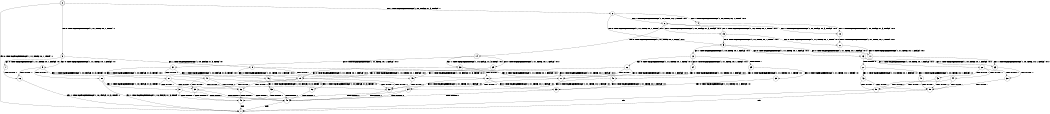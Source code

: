 digraph BCG {
size = "7, 10.5";
center = TRUE;
node [shape = circle];
0 [peripheries = 2];
0 -> 1 [label = "EX !0 !ATOMIC_EXCH_BRANCH (1, +1, TRUE, +0, 1, TRUE) !::"];
0 -> 2 [label = "EX !1 !ATOMIC_EXCH_BRANCH (1, +0, FALSE, +1, 3, FALSE) !::"];
0 -> 3 [label = "EX !0 !ATOMIC_EXCH_BRANCH (1, +1, TRUE, +0, 1, TRUE) !::"];
2 -> 4 [label = "EX !1 !ATOMIC_EXCH_BRANCH (1, +0, TRUE, +0, 1, TRUE) !:0:1:"];
2 -> 5 [label = "EX !0 !ATOMIC_EXCH_BRANCH (1, +1, TRUE, +0, 1, TRUE) !:0:1:"];
2 -> 6 [label = "EX !1 !ATOMIC_EXCH_BRANCH (1, +0, TRUE, +0, 1, TRUE) !:0:1:"];
3 -> 7 [label = "EX !0 !ATOMIC_EXCH_BRANCH (1, +1, TRUE, +0, 1, FALSE) !:0:"];
3 -> 8 [label = "EX !1 !ATOMIC_EXCH_BRANCH (1, +0, FALSE, +1, 3, TRUE) !:0:"];
3 -> 9 [label = "EX !0 !ATOMIC_EXCH_BRANCH (1, +1, TRUE, +0, 1, FALSE) !:0:"];
4 -> 10 [label = "EX !1 !ATOMIC_EXCH_BRANCH (1, +0, FALSE, +1, 3, FALSE) !:0:1:"];
5 -> 11 [label = "EX !0 !ATOMIC_EXCH_BRANCH (1, +1, TRUE, +0, 1, FALSE) !:0:1:"];
5 -> 12 [label = "EX !1 !ATOMIC_EXCH_BRANCH (1, +0, TRUE, +0, 1, FALSE) !:0:1:"];
5 -> 13 [label = "EX !0 !ATOMIC_EXCH_BRANCH (1, +1, TRUE, +0, 1, FALSE) !:0:1:"];
6 -> 10 [label = "EX !1 !ATOMIC_EXCH_BRANCH (1, +0, FALSE, +1, 3, FALSE) !:0:1:"];
6 -> 14 [label = "EX !0 !ATOMIC_EXCH_BRANCH (1, +1, TRUE, +0, 1, TRUE) !:0:1:"];
6 -> 15 [label = "EX !1 !ATOMIC_EXCH_BRANCH (1, +0, FALSE, +1, 3, FALSE) !:0:1:"];
7 -> 16 [label = "TERMINATE !0"];
8 -> 17 [label = "EX !0 !ATOMIC_EXCH_BRANCH (1, +1, TRUE, +0, 1, FALSE) !:0:1:"];
8 -> 18 [label = "TERMINATE !1"];
8 -> 19 [label = "EX !0 !ATOMIC_EXCH_BRANCH (1, +1, TRUE, +0, 1, FALSE) !:0:1:"];
9 -> 16 [label = "TERMINATE !0"];
9 -> 20 [label = "TERMINATE !0"];
9 -> 21 [label = "EX !1 !ATOMIC_EXCH_BRANCH (1, +0, FALSE, +1, 3, TRUE) !:0:"];
10 -> 22 [label = "EX !0 !ATOMIC_EXCH_BRANCH (1, +1, TRUE, +0, 1, TRUE) !:0:1:"];
11 -> 23 [label = "EX !1 !ATOMIC_EXCH_BRANCH (1, +0, TRUE, +0, 1, FALSE) !:0:1:"];
12 -> 24 [label = "EX !0 !ATOMIC_EXCH_BRANCH (1, +1, TRUE, +0, 1, TRUE) !:0:1:"];
12 -> 25 [label = "TERMINATE !1"];
12 -> 26 [label = "EX !0 !ATOMIC_EXCH_BRANCH (1, +1, TRUE, +0, 1, TRUE) !:0:1:"];
13 -> 23 [label = "EX !1 !ATOMIC_EXCH_BRANCH (1, +0, TRUE, +0, 1, FALSE) !:0:1:"];
13 -> 27 [label = "TERMINATE !0"];
13 -> 28 [label = "EX !1 !ATOMIC_EXCH_BRANCH (1, +0, TRUE, +0, 1, FALSE) !:0:1:"];
14 -> 29 [label = "EX !0 !ATOMIC_EXCH_BRANCH (1, +1, TRUE, +0, 1, FALSE) !:0:1:"];
14 -> 30 [label = "EX !1 !ATOMIC_EXCH_BRANCH (1, +0, FALSE, +1, 3, TRUE) !:0:1:"];
14 -> 31 [label = "EX !0 !ATOMIC_EXCH_BRANCH (1, +1, TRUE, +0, 1, FALSE) !:0:1:"];
15 -> 22 [label = "EX !0 !ATOMIC_EXCH_BRANCH (1, +1, TRUE, +0, 1, TRUE) !:0:1:"];
15 -> 5 [label = "EX !0 !ATOMIC_EXCH_BRANCH (1, +1, TRUE, +0, 1, TRUE) !:0:1:"];
15 -> 6 [label = "EX !1 !ATOMIC_EXCH_BRANCH (1, +0, TRUE, +0, 1, TRUE) !:0:1:"];
16 -> 1 [label = "EX !1 !ATOMIC_EXCH_BRANCH (1, +0, FALSE, +1, 3, TRUE) !::"];
17 -> 32 [label = "TERMINATE !0"];
18 -> 33 [label = "EX !0 !ATOMIC_EXCH_BRANCH (1, +1, TRUE, +0, 1, FALSE) !:0:"];
18 -> 34 [label = "EX !0 !ATOMIC_EXCH_BRANCH (1, +1, TRUE, +0, 1, FALSE) !:0:"];
19 -> 32 [label = "TERMINATE !0"];
19 -> 35 [label = "TERMINATE !1"];
19 -> 36 [label = "TERMINATE !0"];
20 -> 1 [label = "EX !1 !ATOMIC_EXCH_BRANCH (1, +0, FALSE, +1, 3, TRUE) !::"];
20 -> 37 [label = "EX !1 !ATOMIC_EXCH_BRANCH (1, +0, FALSE, +1, 3, TRUE) !::"];
21 -> 32 [label = "TERMINATE !0"];
21 -> 35 [label = "TERMINATE !1"];
21 -> 36 [label = "TERMINATE !0"];
22 -> 11 [label = "EX !0 !ATOMIC_EXCH_BRANCH (1, +1, TRUE, +0, 1, FALSE) !:0:1:"];
23 -> 38 [label = "TERMINATE !0"];
24 -> 17 [label = "EX !0 !ATOMIC_EXCH_BRANCH (1, +1, TRUE, +0, 1, FALSE) !:0:1:"];
25 -> 39 [label = "EX !0 !ATOMIC_EXCH_BRANCH (1, +1, TRUE, +0, 1, TRUE) !:0:"];
25 -> 40 [label = "EX !0 !ATOMIC_EXCH_BRANCH (1, +1, TRUE, +0, 1, TRUE) !:0:"];
26 -> 17 [label = "EX !0 !ATOMIC_EXCH_BRANCH (1, +1, TRUE, +0, 1, FALSE) !:0:1:"];
26 -> 18 [label = "TERMINATE !1"];
26 -> 19 [label = "EX !0 !ATOMIC_EXCH_BRANCH (1, +1, TRUE, +0, 1, FALSE) !:0:1:"];
27 -> 41 [label = "EX !1 !ATOMIC_EXCH_BRANCH (1, +0, TRUE, +0, 1, FALSE) !:1:"];
27 -> 42 [label = "EX !1 !ATOMIC_EXCH_BRANCH (1, +0, TRUE, +0, 1, FALSE) !:1:"];
28 -> 38 [label = "TERMINATE !0"];
28 -> 43 [label = "TERMINATE !1"];
28 -> 44 [label = "TERMINATE !0"];
29 -> 45 [label = "EX !1 !ATOMIC_EXCH_BRANCH (1, +0, FALSE, +1, 3, TRUE) !:0:1:"];
30 -> 17 [label = "EX !0 !ATOMIC_EXCH_BRANCH (1, +1, TRUE, +0, 1, FALSE) !:0:1:"];
30 -> 18 [label = "TERMINATE !1"];
30 -> 19 [label = "EX !0 !ATOMIC_EXCH_BRANCH (1, +1, TRUE, +0, 1, FALSE) !:0:1:"];
31 -> 45 [label = "EX !1 !ATOMIC_EXCH_BRANCH (1, +0, FALSE, +1, 3, TRUE) !:0:1:"];
31 -> 46 [label = "TERMINATE !0"];
31 -> 47 [label = "EX !1 !ATOMIC_EXCH_BRANCH (1, +0, FALSE, +1, 3, TRUE) !:0:1:"];
32 -> 48 [label = "TERMINATE !1"];
33 -> 48 [label = "TERMINATE !0"];
34 -> 48 [label = "TERMINATE !0"];
34 -> 49 [label = "TERMINATE !0"];
35 -> 48 [label = "TERMINATE !0"];
35 -> 49 [label = "TERMINATE !0"];
36 -> 48 [label = "TERMINATE !1"];
36 -> 49 [label = "TERMINATE !1"];
37 -> 48 [label = "TERMINATE !1"];
37 -> 49 [label = "TERMINATE !1"];
38 -> 50 [label = "TERMINATE !1"];
39 -> 33 [label = "EX !0 !ATOMIC_EXCH_BRANCH (1, +1, TRUE, +0, 1, FALSE) !:0:"];
40 -> 33 [label = "EX !0 !ATOMIC_EXCH_BRANCH (1, +1, TRUE, +0, 1, FALSE) !:0:"];
40 -> 34 [label = "EX !0 !ATOMIC_EXCH_BRANCH (1, +1, TRUE, +0, 1, FALSE) !:0:"];
41 -> 50 [label = "TERMINATE !1"];
42 -> 50 [label = "TERMINATE !1"];
42 -> 51 [label = "TERMINATE !1"];
43 -> 50 [label = "TERMINATE !0"];
43 -> 51 [label = "TERMINATE !0"];
44 -> 50 [label = "TERMINATE !1"];
44 -> 51 [label = "TERMINATE !1"];
45 -> 32 [label = "TERMINATE !0"];
46 -> 52 [label = "EX !1 !ATOMIC_EXCH_BRANCH (1, +0, FALSE, +1, 3, TRUE) !:1:"];
46 -> 53 [label = "EX !1 !ATOMIC_EXCH_BRANCH (1, +0, FALSE, +1, 3, TRUE) !:1:"];
47 -> 32 [label = "TERMINATE !0"];
47 -> 35 [label = "TERMINATE !1"];
47 -> 36 [label = "TERMINATE !0"];
48 -> 1 [label = "exit"];
49 -> 1 [label = "exit"];
50 -> 1 [label = "exit"];
51 -> 1 [label = "exit"];
52 -> 48 [label = "TERMINATE !1"];
53 -> 48 [label = "TERMINATE !1"];
53 -> 49 [label = "TERMINATE !1"];
}
